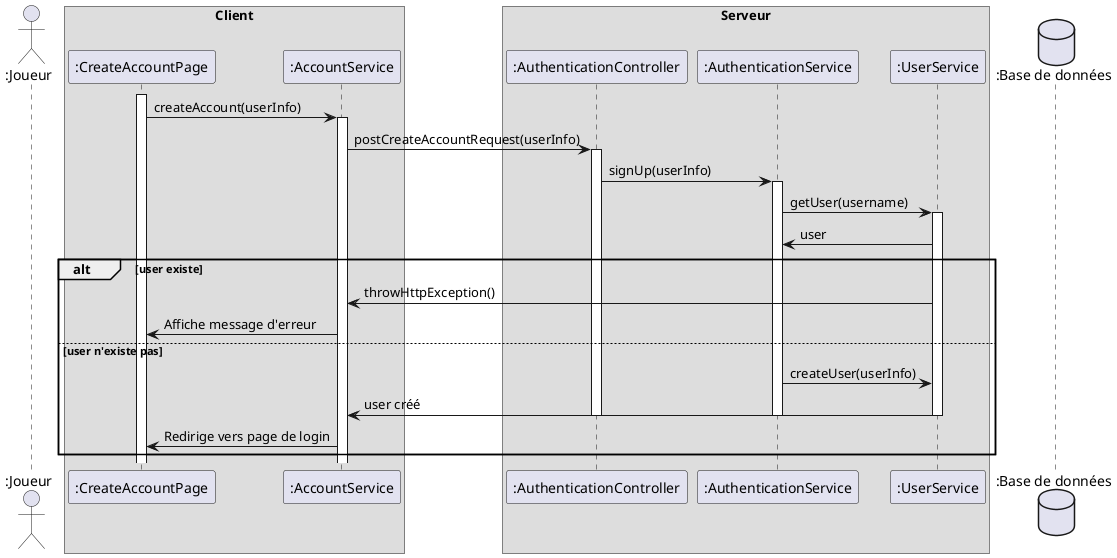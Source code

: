 @startuml
actor ":Joueur" as player
box "Client"
participant ":CreateAccountPage" as createAccountPage
participant ":AccountService" as accountService
end box


box "Serveur"
participant ":AuthenticationController" as authController
participant ":AuthenticationService" as authService
participant ":UserService" as userService
end box
database ":Base de données" as db


activate createAccountPage
createAccountPage -> accountService: createAccount(userInfo)
activate accountService

accountService -> authController: postCreateAccountRequest(userInfo)
activate authController

authController -> authService: signUp(userInfo)
activate authService

authService -> userService: getUser(username)
activate userService
authService <- userService: user

alt user existe
    accountService <- userService: throwHttpException()
    createAccountPage <- accountService: Affiche message d'erreur
else user n'existe pas
    authService -> userService: createUser(userInfo)
    accountService <- userService: user créé
    deactivate userService
    deactivate authService
    deactivate authController
    createAccountPage <- accountService: Redirige vers page de login
end
